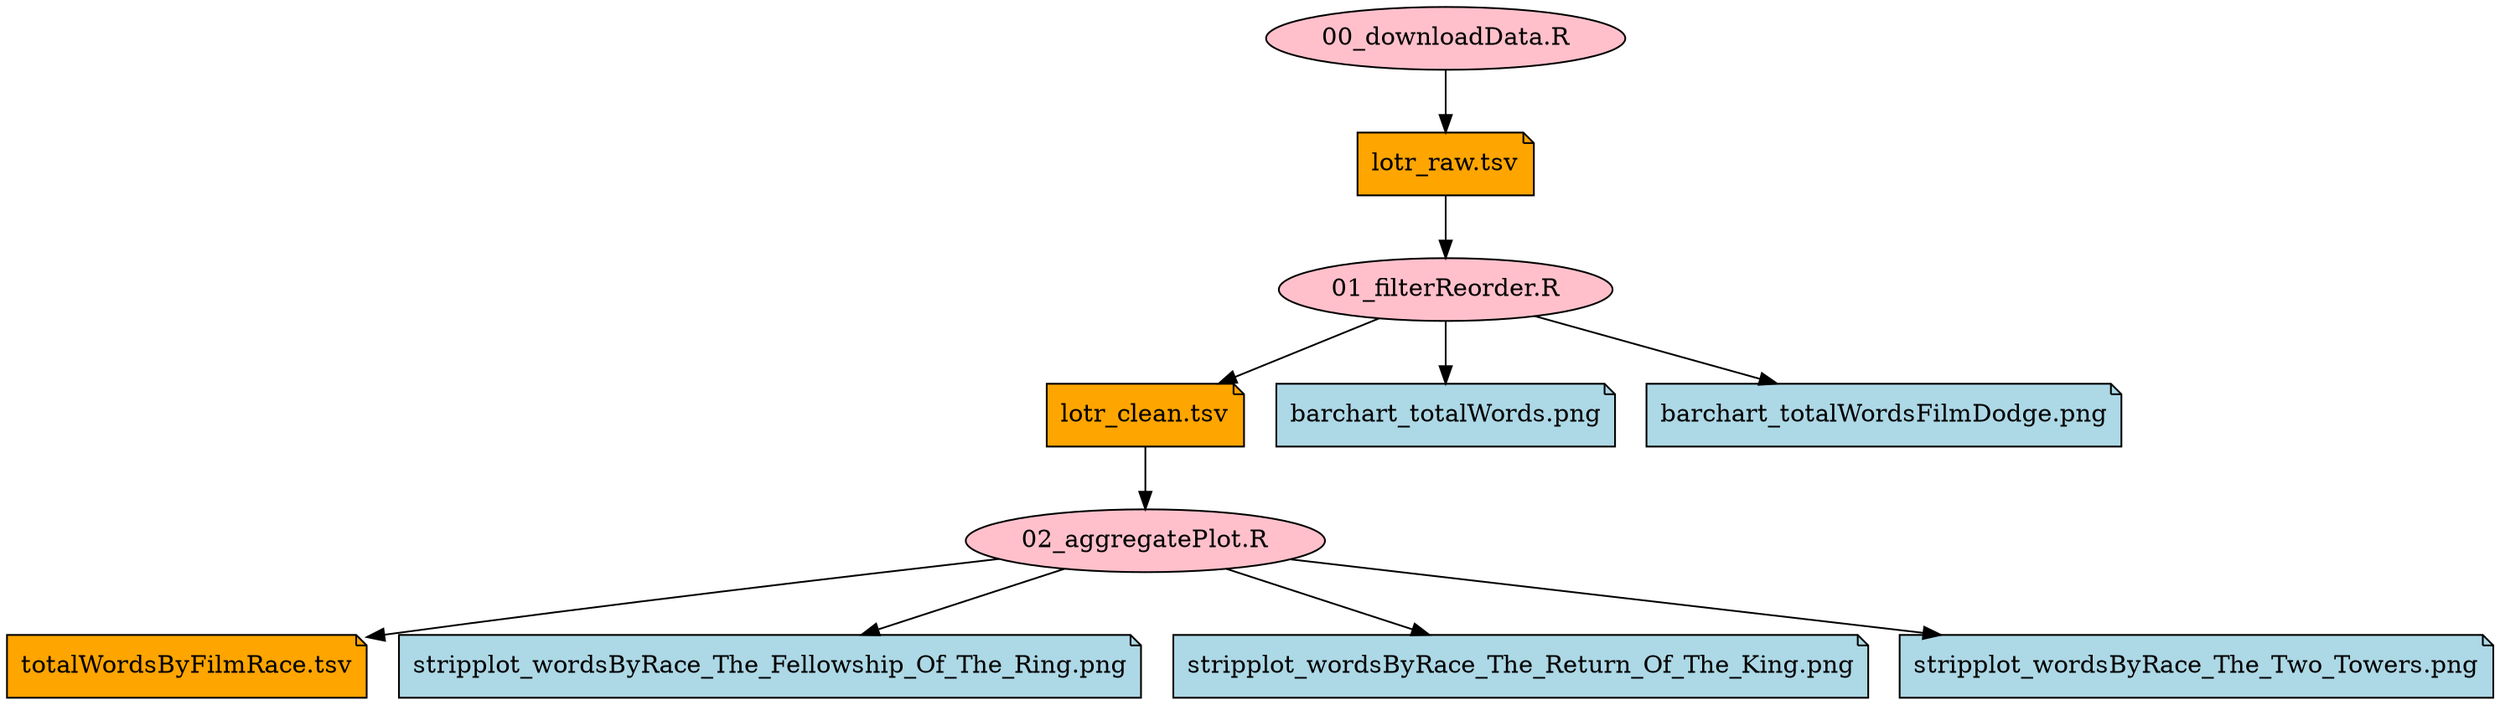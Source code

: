 digraph "01_justR" {

node [style = "filled"]

node [shape = "ellipse" fillcolor="pink"]

"00_downloadData.R"
"01_filterReorder.R"
"02_aggregatePlot.R"

node [shape = "note" fillcolor="orange"]

"lotr_raw.tsv"
"lotr_clean.tsv"
"totalWordsByFilmRace.tsv"

node [shape = "note" fillcolor="lightblue"]

"barchart_totalWords.png"
"barchart_totalWordsFilmDodge.png"
"stripplot_wordsByRace_The_Fellowship_Of_The_Ring.png"
"stripplot_wordsByRace_The_Return_Of_The_King.png"
"stripplot_wordsByRace_The_Two_Towers.png"

"00_downloadData.R" -> "lotr_raw.tsv"

"lotr_raw.tsv" -> "01_filterReorder.R"
"01_filterReorder.R" -> "lotr_clean.tsv"
"01_filterReorder.R" -> "barchart_totalWords.png"
"01_filterReorder.R" -> "barchart_totalWordsFilmDodge.png"

"lotr_clean.tsv" -> "02_aggregatePlot.R"
"02_aggregatePlot.R" -> "totalWordsByFilmRace.tsv"
"02_aggregatePlot.R" -> "stripplot_wordsByRace_The_Fellowship_Of_The_Ring.png"
"02_aggregatePlot.R" -> "stripplot_wordsByRace_The_Return_Of_The_King.png"
"02_aggregatePlot.R" -> "stripplot_wordsByRace_The_Two_Towers.png"

}
